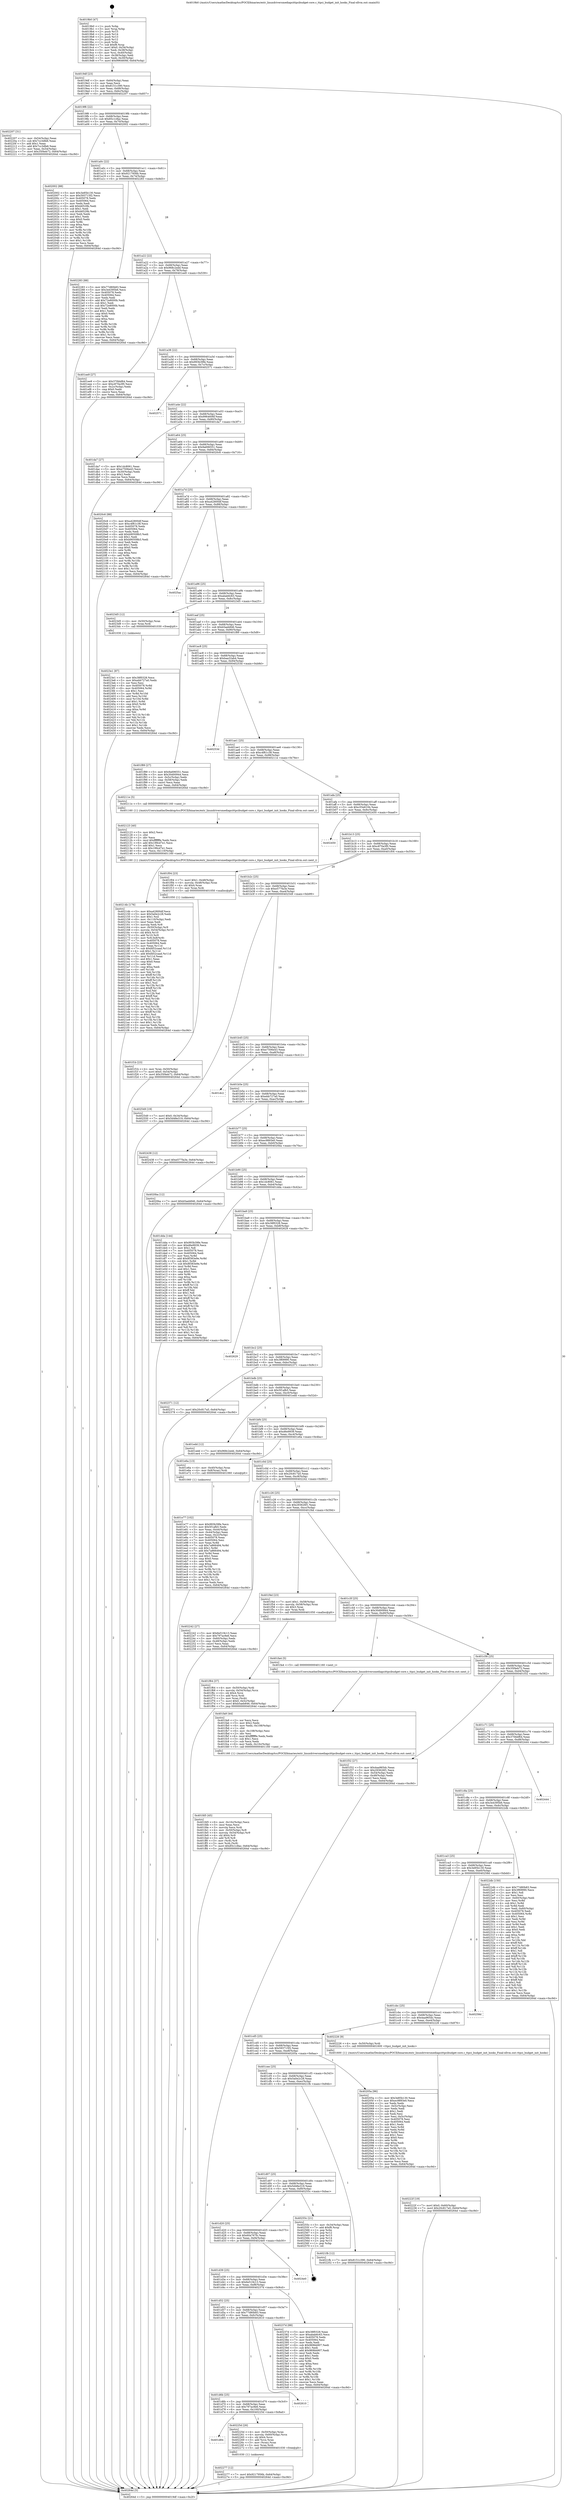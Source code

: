 digraph "0x4019b0" {
  label = "0x4019b0 (/mnt/c/Users/mathe/Desktop/tcc/POCII/binaries/extr_linuxdriversmediapcittpcibudget-core.c_ttpci_budget_init_hooks_Final-ollvm.out::main(0))"
  labelloc = "t"
  node[shape=record]

  Entry [label="",width=0.3,height=0.3,shape=circle,fillcolor=black,style=filled]
  "0x4019df" [label="{
     0x4019df [23]\l
     | [instrs]\l
     &nbsp;&nbsp;0x4019df \<+3\>: mov -0x64(%rbp),%eax\l
     &nbsp;&nbsp;0x4019e2 \<+2\>: mov %eax,%ecx\l
     &nbsp;&nbsp;0x4019e4 \<+6\>: sub $0x8151c390,%ecx\l
     &nbsp;&nbsp;0x4019ea \<+3\>: mov %eax,-0x68(%rbp)\l
     &nbsp;&nbsp;0x4019ed \<+3\>: mov %ecx,-0x6c(%rbp)\l
     &nbsp;&nbsp;0x4019f0 \<+6\>: je 0000000000402207 \<main+0x857\>\l
  }"]
  "0x402207" [label="{
     0x402207 [31]\l
     | [instrs]\l
     &nbsp;&nbsp;0x402207 \<+3\>: mov -0x54(%rbp),%eax\l
     &nbsp;&nbsp;0x40220a \<+5\>: sub $0x7cc3dfe6,%eax\l
     &nbsp;&nbsp;0x40220f \<+3\>: add $0x1,%eax\l
     &nbsp;&nbsp;0x402212 \<+5\>: add $0x7cc3dfe6,%eax\l
     &nbsp;&nbsp;0x402217 \<+3\>: mov %eax,-0x54(%rbp)\l
     &nbsp;&nbsp;0x40221a \<+7\>: movl $0x35f4eb72,-0x64(%rbp)\l
     &nbsp;&nbsp;0x402221 \<+5\>: jmp 000000000040264d \<main+0xc9d\>\l
  }"]
  "0x4019f6" [label="{
     0x4019f6 [22]\l
     | [instrs]\l
     &nbsp;&nbsp;0x4019f6 \<+5\>: jmp 00000000004019fb \<main+0x4b\>\l
     &nbsp;&nbsp;0x4019fb \<+3\>: mov -0x68(%rbp),%eax\l
     &nbsp;&nbsp;0x4019fe \<+5\>: sub $0x85c1c8ac,%eax\l
     &nbsp;&nbsp;0x401a03 \<+3\>: mov %eax,-0x70(%rbp)\l
     &nbsp;&nbsp;0x401a06 \<+6\>: je 0000000000402002 \<main+0x652\>\l
  }"]
  Exit [label="",width=0.3,height=0.3,shape=circle,fillcolor=black,style=filled,peripheries=2]
  "0x402002" [label="{
     0x402002 [88]\l
     | [instrs]\l
     &nbsp;&nbsp;0x402002 \<+5\>: mov $0x3e85b130,%eax\l
     &nbsp;&nbsp;0x402007 \<+5\>: mov $0x593715f2,%ecx\l
     &nbsp;&nbsp;0x40200c \<+7\>: mov 0x405078,%edx\l
     &nbsp;&nbsp;0x402013 \<+7\>: mov 0x405064,%esi\l
     &nbsp;&nbsp;0x40201a \<+2\>: mov %edx,%edi\l
     &nbsp;&nbsp;0x40201c \<+6\>: add $0xb6529b,%edi\l
     &nbsp;&nbsp;0x402022 \<+3\>: sub $0x1,%edi\l
     &nbsp;&nbsp;0x402025 \<+6\>: sub $0xb6529b,%edi\l
     &nbsp;&nbsp;0x40202b \<+3\>: imul %edi,%edx\l
     &nbsp;&nbsp;0x40202e \<+3\>: and $0x1,%edx\l
     &nbsp;&nbsp;0x402031 \<+3\>: cmp $0x0,%edx\l
     &nbsp;&nbsp;0x402034 \<+4\>: sete %r8b\l
     &nbsp;&nbsp;0x402038 \<+3\>: cmp $0xa,%esi\l
     &nbsp;&nbsp;0x40203b \<+4\>: setl %r9b\l
     &nbsp;&nbsp;0x40203f \<+3\>: mov %r8b,%r10b\l
     &nbsp;&nbsp;0x402042 \<+3\>: and %r9b,%r10b\l
     &nbsp;&nbsp;0x402045 \<+3\>: xor %r9b,%r8b\l
     &nbsp;&nbsp;0x402048 \<+3\>: or %r8b,%r10b\l
     &nbsp;&nbsp;0x40204b \<+4\>: test $0x1,%r10b\l
     &nbsp;&nbsp;0x40204f \<+3\>: cmovne %ecx,%eax\l
     &nbsp;&nbsp;0x402052 \<+3\>: mov %eax,-0x64(%rbp)\l
     &nbsp;&nbsp;0x402055 \<+5\>: jmp 000000000040264d \<main+0xc9d\>\l
  }"]
  "0x401a0c" [label="{
     0x401a0c [22]\l
     | [instrs]\l
     &nbsp;&nbsp;0x401a0c \<+5\>: jmp 0000000000401a11 \<main+0x61\>\l
     &nbsp;&nbsp;0x401a11 \<+3\>: mov -0x68(%rbp),%eax\l
     &nbsp;&nbsp;0x401a14 \<+5\>: sub $0x9217956b,%eax\l
     &nbsp;&nbsp;0x401a19 \<+3\>: mov %eax,-0x74(%rbp)\l
     &nbsp;&nbsp;0x401a1c \<+6\>: je 0000000000402283 \<main+0x8d3\>\l
  }"]
  "0x4023e1" [label="{
     0x4023e1 [87]\l
     | [instrs]\l
     &nbsp;&nbsp;0x4023e1 \<+5\>: mov $0x38f0328,%ecx\l
     &nbsp;&nbsp;0x4023e6 \<+5\>: mov $0xebb727a0,%edx\l
     &nbsp;&nbsp;0x4023eb \<+2\>: xor %esi,%esi\l
     &nbsp;&nbsp;0x4023ed \<+8\>: mov 0x405078,%r8d\l
     &nbsp;&nbsp;0x4023f5 \<+8\>: mov 0x405064,%r9d\l
     &nbsp;&nbsp;0x4023fd \<+3\>: sub $0x1,%esi\l
     &nbsp;&nbsp;0x402400 \<+3\>: mov %r8d,%r10d\l
     &nbsp;&nbsp;0x402403 \<+3\>: add %esi,%r10d\l
     &nbsp;&nbsp;0x402406 \<+4\>: imul %r10d,%r8d\l
     &nbsp;&nbsp;0x40240a \<+4\>: and $0x1,%r8d\l
     &nbsp;&nbsp;0x40240e \<+4\>: cmp $0x0,%r8d\l
     &nbsp;&nbsp;0x402412 \<+4\>: sete %r11b\l
     &nbsp;&nbsp;0x402416 \<+4\>: cmp $0xa,%r9d\l
     &nbsp;&nbsp;0x40241a \<+3\>: setl %bl\l
     &nbsp;&nbsp;0x40241d \<+3\>: mov %r11b,%r14b\l
     &nbsp;&nbsp;0x402420 \<+3\>: and %bl,%r14b\l
     &nbsp;&nbsp;0x402423 \<+3\>: xor %bl,%r11b\l
     &nbsp;&nbsp;0x402426 \<+3\>: or %r11b,%r14b\l
     &nbsp;&nbsp;0x402429 \<+4\>: test $0x1,%r14b\l
     &nbsp;&nbsp;0x40242d \<+3\>: cmovne %edx,%ecx\l
     &nbsp;&nbsp;0x402430 \<+3\>: mov %ecx,-0x64(%rbp)\l
     &nbsp;&nbsp;0x402433 \<+5\>: jmp 000000000040264d \<main+0xc9d\>\l
  }"]
  "0x402283" [label="{
     0x402283 [88]\l
     | [instrs]\l
     &nbsp;&nbsp;0x402283 \<+5\>: mov $0x77d80b83,%eax\l
     &nbsp;&nbsp;0x402288 \<+5\>: mov $0x3e4395b6,%ecx\l
     &nbsp;&nbsp;0x40228d \<+7\>: mov 0x405078,%edx\l
     &nbsp;&nbsp;0x402294 \<+7\>: mov 0x405064,%esi\l
     &nbsp;&nbsp;0x40229b \<+2\>: mov %edx,%edi\l
     &nbsp;&nbsp;0x40229d \<+6\>: add $0x72e8000b,%edi\l
     &nbsp;&nbsp;0x4022a3 \<+3\>: sub $0x1,%edi\l
     &nbsp;&nbsp;0x4022a6 \<+6\>: sub $0x72e8000b,%edi\l
     &nbsp;&nbsp;0x4022ac \<+3\>: imul %edi,%edx\l
     &nbsp;&nbsp;0x4022af \<+3\>: and $0x1,%edx\l
     &nbsp;&nbsp;0x4022b2 \<+3\>: cmp $0x0,%edx\l
     &nbsp;&nbsp;0x4022b5 \<+4\>: sete %r8b\l
     &nbsp;&nbsp;0x4022b9 \<+3\>: cmp $0xa,%esi\l
     &nbsp;&nbsp;0x4022bc \<+4\>: setl %r9b\l
     &nbsp;&nbsp;0x4022c0 \<+3\>: mov %r8b,%r10b\l
     &nbsp;&nbsp;0x4022c3 \<+3\>: and %r9b,%r10b\l
     &nbsp;&nbsp;0x4022c6 \<+3\>: xor %r9b,%r8b\l
     &nbsp;&nbsp;0x4022c9 \<+3\>: or %r8b,%r10b\l
     &nbsp;&nbsp;0x4022cc \<+4\>: test $0x1,%r10b\l
     &nbsp;&nbsp;0x4022d0 \<+3\>: cmovne %ecx,%eax\l
     &nbsp;&nbsp;0x4022d3 \<+3\>: mov %eax,-0x64(%rbp)\l
     &nbsp;&nbsp;0x4022d6 \<+5\>: jmp 000000000040264d \<main+0xc9d\>\l
  }"]
  "0x401a22" [label="{
     0x401a22 [22]\l
     | [instrs]\l
     &nbsp;&nbsp;0x401a22 \<+5\>: jmp 0000000000401a27 \<main+0x77\>\l
     &nbsp;&nbsp;0x401a27 \<+3\>: mov -0x68(%rbp),%eax\l
     &nbsp;&nbsp;0x401a2a \<+5\>: sub $0x968c2edd,%eax\l
     &nbsp;&nbsp;0x401a2f \<+3\>: mov %eax,-0x78(%rbp)\l
     &nbsp;&nbsp;0x401a32 \<+6\>: je 0000000000401ee9 \<main+0x539\>\l
  }"]
  "0x402277" [label="{
     0x402277 [12]\l
     | [instrs]\l
     &nbsp;&nbsp;0x402277 \<+7\>: movl $0x9217956b,-0x64(%rbp)\l
     &nbsp;&nbsp;0x40227e \<+5\>: jmp 000000000040264d \<main+0xc9d\>\l
  }"]
  "0x401ee9" [label="{
     0x401ee9 [27]\l
     | [instrs]\l
     &nbsp;&nbsp;0x401ee9 \<+5\>: mov $0x370bbf64,%eax\l
     &nbsp;&nbsp;0x401eee \<+5\>: mov $0xc870a3f0,%ecx\l
     &nbsp;&nbsp;0x401ef3 \<+3\>: mov -0x2c(%rbp),%edx\l
     &nbsp;&nbsp;0x401ef6 \<+3\>: cmp $0x0,%edx\l
     &nbsp;&nbsp;0x401ef9 \<+3\>: cmove %ecx,%eax\l
     &nbsp;&nbsp;0x401efc \<+3\>: mov %eax,-0x64(%rbp)\l
     &nbsp;&nbsp;0x401eff \<+5\>: jmp 000000000040264d \<main+0xc9d\>\l
  }"]
  "0x401a38" [label="{
     0x401a38 [22]\l
     | [instrs]\l
     &nbsp;&nbsp;0x401a38 \<+5\>: jmp 0000000000401a3d \<main+0x8d\>\l
     &nbsp;&nbsp;0x401a3d \<+3\>: mov -0x68(%rbp),%eax\l
     &nbsp;&nbsp;0x401a40 \<+5\>: sub $0x993b39fe,%eax\l
     &nbsp;&nbsp;0x401a45 \<+3\>: mov %eax,-0x7c(%rbp)\l
     &nbsp;&nbsp;0x401a48 \<+6\>: je 0000000000402571 \<main+0xbc1\>\l
  }"]
  "0x401d84" [label="{
     0x401d84\l
  }", style=dashed]
  "0x402571" [label="{
     0x402571\l
  }", style=dashed]
  "0x401a4e" [label="{
     0x401a4e [22]\l
     | [instrs]\l
     &nbsp;&nbsp;0x401a4e \<+5\>: jmp 0000000000401a53 \<main+0xa3\>\l
     &nbsp;&nbsp;0x401a53 \<+3\>: mov -0x68(%rbp),%eax\l
     &nbsp;&nbsp;0x401a56 \<+5\>: sub $0x9964606f,%eax\l
     &nbsp;&nbsp;0x401a5b \<+3\>: mov %eax,-0x80(%rbp)\l
     &nbsp;&nbsp;0x401a5e \<+6\>: je 0000000000401da7 \<main+0x3f7\>\l
  }"]
  "0x40225d" [label="{
     0x40225d [26]\l
     | [instrs]\l
     &nbsp;&nbsp;0x40225d \<+4\>: mov -0x50(%rbp),%rax\l
     &nbsp;&nbsp;0x402261 \<+4\>: movslq -0x60(%rbp),%rcx\l
     &nbsp;&nbsp;0x402265 \<+4\>: shl $0x4,%rcx\l
     &nbsp;&nbsp;0x402269 \<+3\>: add %rcx,%rax\l
     &nbsp;&nbsp;0x40226c \<+3\>: mov (%rax),%rax\l
     &nbsp;&nbsp;0x40226f \<+3\>: mov %rax,%rdi\l
     &nbsp;&nbsp;0x402272 \<+5\>: call 0000000000401030 \<free@plt\>\l
     | [calls]\l
     &nbsp;&nbsp;0x401030 \{1\} (unknown)\l
  }"]
  "0x401da7" [label="{
     0x401da7 [27]\l
     | [instrs]\l
     &nbsp;&nbsp;0x401da7 \<+5\>: mov $0x1dc8061,%eax\l
     &nbsp;&nbsp;0x401dac \<+5\>: mov $0xe7506e43,%ecx\l
     &nbsp;&nbsp;0x401db1 \<+3\>: mov -0x30(%rbp),%edx\l
     &nbsp;&nbsp;0x401db4 \<+3\>: cmp $0x2,%edx\l
     &nbsp;&nbsp;0x401db7 \<+3\>: cmovne %ecx,%eax\l
     &nbsp;&nbsp;0x401dba \<+3\>: mov %eax,-0x64(%rbp)\l
     &nbsp;&nbsp;0x401dbd \<+5\>: jmp 000000000040264d \<main+0xc9d\>\l
  }"]
  "0x401a64" [label="{
     0x401a64 [25]\l
     | [instrs]\l
     &nbsp;&nbsp;0x401a64 \<+5\>: jmp 0000000000401a69 \<main+0xb9\>\l
     &nbsp;&nbsp;0x401a69 \<+3\>: mov -0x68(%rbp),%eax\l
     &nbsp;&nbsp;0x401a6c \<+5\>: sub $0x9a696551,%eax\l
     &nbsp;&nbsp;0x401a71 \<+6\>: mov %eax,-0x84(%rbp)\l
     &nbsp;&nbsp;0x401a77 \<+6\>: je 00000000004020c6 \<main+0x716\>\l
  }"]
  "0x40264d" [label="{
     0x40264d [5]\l
     | [instrs]\l
     &nbsp;&nbsp;0x40264d \<+5\>: jmp 00000000004019df \<main+0x2f\>\l
  }"]
  "0x4019b0" [label="{
     0x4019b0 [47]\l
     | [instrs]\l
     &nbsp;&nbsp;0x4019b0 \<+1\>: push %rbp\l
     &nbsp;&nbsp;0x4019b1 \<+3\>: mov %rsp,%rbp\l
     &nbsp;&nbsp;0x4019b4 \<+2\>: push %r15\l
     &nbsp;&nbsp;0x4019b6 \<+2\>: push %r14\l
     &nbsp;&nbsp;0x4019b8 \<+2\>: push %r13\l
     &nbsp;&nbsp;0x4019ba \<+2\>: push %r12\l
     &nbsp;&nbsp;0x4019bc \<+1\>: push %rbx\l
     &nbsp;&nbsp;0x4019bd \<+7\>: sub $0xf8,%rsp\l
     &nbsp;&nbsp;0x4019c4 \<+7\>: movl $0x0,-0x34(%rbp)\l
     &nbsp;&nbsp;0x4019cb \<+3\>: mov %edi,-0x38(%rbp)\l
     &nbsp;&nbsp;0x4019ce \<+4\>: mov %rsi,-0x40(%rbp)\l
     &nbsp;&nbsp;0x4019d2 \<+3\>: mov -0x38(%rbp),%edi\l
     &nbsp;&nbsp;0x4019d5 \<+3\>: mov %edi,-0x30(%rbp)\l
     &nbsp;&nbsp;0x4019d8 \<+7\>: movl $0x9964606f,-0x64(%rbp)\l
  }"]
  "0x401d6b" [label="{
     0x401d6b [25]\l
     | [instrs]\l
     &nbsp;&nbsp;0x401d6b \<+5\>: jmp 0000000000401d70 \<main+0x3c0\>\l
     &nbsp;&nbsp;0x401d70 \<+3\>: mov -0x68(%rbp),%eax\l
     &nbsp;&nbsp;0x401d73 \<+5\>: sub $0x797ac9e6,%eax\l
     &nbsp;&nbsp;0x401d78 \<+6\>: mov %eax,-0x100(%rbp)\l
     &nbsp;&nbsp;0x401d7e \<+6\>: je 000000000040225d \<main+0x8ad\>\l
  }"]
  "0x4020c6" [label="{
     0x4020c6 [88]\l
     | [instrs]\l
     &nbsp;&nbsp;0x4020c6 \<+5\>: mov $0xa42800df,%eax\l
     &nbsp;&nbsp;0x4020cb \<+5\>: mov $0xc4f61c38,%ecx\l
     &nbsp;&nbsp;0x4020d0 \<+7\>: mov 0x405078,%edx\l
     &nbsp;&nbsp;0x4020d7 \<+7\>: mov 0x405064,%esi\l
     &nbsp;&nbsp;0x4020de \<+2\>: mov %edx,%edi\l
     &nbsp;&nbsp;0x4020e0 \<+6\>: add $0xb90508b3,%edi\l
     &nbsp;&nbsp;0x4020e6 \<+3\>: sub $0x1,%edi\l
     &nbsp;&nbsp;0x4020e9 \<+6\>: sub $0xb90508b3,%edi\l
     &nbsp;&nbsp;0x4020ef \<+3\>: imul %edi,%edx\l
     &nbsp;&nbsp;0x4020f2 \<+3\>: and $0x1,%edx\l
     &nbsp;&nbsp;0x4020f5 \<+3\>: cmp $0x0,%edx\l
     &nbsp;&nbsp;0x4020f8 \<+4\>: sete %r8b\l
     &nbsp;&nbsp;0x4020fc \<+3\>: cmp $0xa,%esi\l
     &nbsp;&nbsp;0x4020ff \<+4\>: setl %r9b\l
     &nbsp;&nbsp;0x402103 \<+3\>: mov %r8b,%r10b\l
     &nbsp;&nbsp;0x402106 \<+3\>: and %r9b,%r10b\l
     &nbsp;&nbsp;0x402109 \<+3\>: xor %r9b,%r8b\l
     &nbsp;&nbsp;0x40210c \<+3\>: or %r8b,%r10b\l
     &nbsp;&nbsp;0x40210f \<+4\>: test $0x1,%r10b\l
     &nbsp;&nbsp;0x402113 \<+3\>: cmovne %ecx,%eax\l
     &nbsp;&nbsp;0x402116 \<+3\>: mov %eax,-0x64(%rbp)\l
     &nbsp;&nbsp;0x402119 \<+5\>: jmp 000000000040264d \<main+0xc9d\>\l
  }"]
  "0x401a7d" [label="{
     0x401a7d [25]\l
     | [instrs]\l
     &nbsp;&nbsp;0x401a7d \<+5\>: jmp 0000000000401a82 \<main+0xd2\>\l
     &nbsp;&nbsp;0x401a82 \<+3\>: mov -0x68(%rbp),%eax\l
     &nbsp;&nbsp;0x401a85 \<+5\>: sub $0xa42800df,%eax\l
     &nbsp;&nbsp;0x401a8a \<+6\>: mov %eax,-0x88(%rbp)\l
     &nbsp;&nbsp;0x401a90 \<+6\>: je 00000000004025ac \<main+0xbfc\>\l
  }"]
  "0x402610" [label="{
     0x402610\l
  }", style=dashed]
  "0x4025ac" [label="{
     0x4025ac\l
  }", style=dashed]
  "0x401a96" [label="{
     0x401a96 [25]\l
     | [instrs]\l
     &nbsp;&nbsp;0x401a96 \<+5\>: jmp 0000000000401a9b \<main+0xeb\>\l
     &nbsp;&nbsp;0x401a9b \<+3\>: mov -0x68(%rbp),%eax\l
     &nbsp;&nbsp;0x401a9e \<+5\>: sub $0xabab6c63,%eax\l
     &nbsp;&nbsp;0x401aa3 \<+6\>: mov %eax,-0x8c(%rbp)\l
     &nbsp;&nbsp;0x401aa9 \<+6\>: je 00000000004023d5 \<main+0xa25\>\l
  }"]
  "0x401d52" [label="{
     0x401d52 [25]\l
     | [instrs]\l
     &nbsp;&nbsp;0x401d52 \<+5\>: jmp 0000000000401d57 \<main+0x3a7\>\l
     &nbsp;&nbsp;0x401d57 \<+3\>: mov -0x68(%rbp),%eax\l
     &nbsp;&nbsp;0x401d5a \<+5\>: sub $0x77d80b83,%eax\l
     &nbsp;&nbsp;0x401d5f \<+6\>: mov %eax,-0xfc(%rbp)\l
     &nbsp;&nbsp;0x401d65 \<+6\>: je 0000000000402610 \<main+0xc60\>\l
  }"]
  "0x4023d5" [label="{
     0x4023d5 [12]\l
     | [instrs]\l
     &nbsp;&nbsp;0x4023d5 \<+4\>: mov -0x50(%rbp),%rax\l
     &nbsp;&nbsp;0x4023d9 \<+3\>: mov %rax,%rdi\l
     &nbsp;&nbsp;0x4023dc \<+5\>: call 0000000000401030 \<free@plt\>\l
     | [calls]\l
     &nbsp;&nbsp;0x401030 \{1\} (unknown)\l
  }"]
  "0x401aaf" [label="{
     0x401aaf [25]\l
     | [instrs]\l
     &nbsp;&nbsp;0x401aaf \<+5\>: jmp 0000000000401ab4 \<main+0x104\>\l
     &nbsp;&nbsp;0x401ab4 \<+3\>: mov -0x68(%rbp),%eax\l
     &nbsp;&nbsp;0x401ab7 \<+5\>: sub $0xb5aeb846,%eax\l
     &nbsp;&nbsp;0x401abc \<+6\>: mov %eax,-0x90(%rbp)\l
     &nbsp;&nbsp;0x401ac2 \<+6\>: je 0000000000401f89 \<main+0x5d9\>\l
  }"]
  "0x40237d" [label="{
     0x40237d [88]\l
     | [instrs]\l
     &nbsp;&nbsp;0x40237d \<+5\>: mov $0x38f0328,%eax\l
     &nbsp;&nbsp;0x402382 \<+5\>: mov $0xabab6c63,%ecx\l
     &nbsp;&nbsp;0x402387 \<+7\>: mov 0x405078,%edx\l
     &nbsp;&nbsp;0x40238e \<+7\>: mov 0x405064,%esi\l
     &nbsp;&nbsp;0x402395 \<+2\>: mov %edx,%edi\l
     &nbsp;&nbsp;0x402397 \<+6\>: sub $0x969bb907,%edi\l
     &nbsp;&nbsp;0x40239d \<+3\>: sub $0x1,%edi\l
     &nbsp;&nbsp;0x4023a0 \<+6\>: add $0x969bb907,%edi\l
     &nbsp;&nbsp;0x4023a6 \<+3\>: imul %edi,%edx\l
     &nbsp;&nbsp;0x4023a9 \<+3\>: and $0x1,%edx\l
     &nbsp;&nbsp;0x4023ac \<+3\>: cmp $0x0,%edx\l
     &nbsp;&nbsp;0x4023af \<+4\>: sete %r8b\l
     &nbsp;&nbsp;0x4023b3 \<+3\>: cmp $0xa,%esi\l
     &nbsp;&nbsp;0x4023b6 \<+4\>: setl %r9b\l
     &nbsp;&nbsp;0x4023ba \<+3\>: mov %r8b,%r10b\l
     &nbsp;&nbsp;0x4023bd \<+3\>: and %r9b,%r10b\l
     &nbsp;&nbsp;0x4023c0 \<+3\>: xor %r9b,%r8b\l
     &nbsp;&nbsp;0x4023c3 \<+3\>: or %r8b,%r10b\l
     &nbsp;&nbsp;0x4023c6 \<+4\>: test $0x1,%r10b\l
     &nbsp;&nbsp;0x4023ca \<+3\>: cmovne %ecx,%eax\l
     &nbsp;&nbsp;0x4023cd \<+3\>: mov %eax,-0x64(%rbp)\l
     &nbsp;&nbsp;0x4023d0 \<+5\>: jmp 000000000040264d \<main+0xc9d\>\l
  }"]
  "0x401f89" [label="{
     0x401f89 [27]\l
     | [instrs]\l
     &nbsp;&nbsp;0x401f89 \<+5\>: mov $0x9a696551,%eax\l
     &nbsp;&nbsp;0x401f8e \<+5\>: mov $0x30d00944,%ecx\l
     &nbsp;&nbsp;0x401f93 \<+3\>: mov -0x5c(%rbp),%edx\l
     &nbsp;&nbsp;0x401f96 \<+3\>: cmp -0x58(%rbp),%edx\l
     &nbsp;&nbsp;0x401f99 \<+3\>: cmovl %ecx,%eax\l
     &nbsp;&nbsp;0x401f9c \<+3\>: mov %eax,-0x64(%rbp)\l
     &nbsp;&nbsp;0x401f9f \<+5\>: jmp 000000000040264d \<main+0xc9d\>\l
  }"]
  "0x401ac8" [label="{
     0x401ac8 [25]\l
     | [instrs]\l
     &nbsp;&nbsp;0x401ac8 \<+5\>: jmp 0000000000401acd \<main+0x11d\>\l
     &nbsp;&nbsp;0x401acd \<+3\>: mov -0x68(%rbp),%eax\l
     &nbsp;&nbsp;0x401ad0 \<+5\>: sub $0xbaa32ab4,%eax\l
     &nbsp;&nbsp;0x401ad5 \<+6\>: mov %eax,-0x94(%rbp)\l
     &nbsp;&nbsp;0x401adb \<+6\>: je 000000000040253d \<main+0xb8d\>\l
  }"]
  "0x401d39" [label="{
     0x401d39 [25]\l
     | [instrs]\l
     &nbsp;&nbsp;0x401d39 \<+5\>: jmp 0000000000401d3e \<main+0x38e\>\l
     &nbsp;&nbsp;0x401d3e \<+3\>: mov -0x68(%rbp),%eax\l
     &nbsp;&nbsp;0x401d41 \<+5\>: sub $0x6e519c13,%eax\l
     &nbsp;&nbsp;0x401d46 \<+6\>: mov %eax,-0xf8(%rbp)\l
     &nbsp;&nbsp;0x401d4c \<+6\>: je 000000000040237d \<main+0x9cd\>\l
  }"]
  "0x40253d" [label="{
     0x40253d\l
  }", style=dashed]
  "0x401ae1" [label="{
     0x401ae1 [25]\l
     | [instrs]\l
     &nbsp;&nbsp;0x401ae1 \<+5\>: jmp 0000000000401ae6 \<main+0x136\>\l
     &nbsp;&nbsp;0x401ae6 \<+3\>: mov -0x68(%rbp),%eax\l
     &nbsp;&nbsp;0x401ae9 \<+5\>: sub $0xc4f61c38,%eax\l
     &nbsp;&nbsp;0x401aee \<+6\>: mov %eax,-0x98(%rbp)\l
     &nbsp;&nbsp;0x401af4 \<+6\>: je 000000000040211e \<main+0x76e\>\l
  }"]
  "0x4024e0" [label="{
     0x4024e0\l
  }", style=dashed]
  "0x40211e" [label="{
     0x40211e [5]\l
     | [instrs]\l
     &nbsp;&nbsp;0x40211e \<+5\>: call 0000000000401160 \<next_i\>\l
     | [calls]\l
     &nbsp;&nbsp;0x401160 \{1\} (/mnt/c/Users/mathe/Desktop/tcc/POCII/binaries/extr_linuxdriversmediapcittpcibudget-core.c_ttpci_budget_init_hooks_Final-ollvm.out::next_i)\l
  }"]
  "0x401afa" [label="{
     0x401afa [25]\l
     | [instrs]\l
     &nbsp;&nbsp;0x401afa \<+5\>: jmp 0000000000401aff \<main+0x14f\>\l
     &nbsp;&nbsp;0x401aff \<+3\>: mov -0x68(%rbp),%eax\l
     &nbsp;&nbsp;0x401b02 \<+5\>: sub $0xc55e6194,%eax\l
     &nbsp;&nbsp;0x401b07 \<+6\>: mov %eax,-0x9c(%rbp)\l
     &nbsp;&nbsp;0x401b0d \<+6\>: je 0000000000402450 \<main+0xaa0\>\l
  }"]
  "0x401d20" [label="{
     0x401d20 [25]\l
     | [instrs]\l
     &nbsp;&nbsp;0x401d20 \<+5\>: jmp 0000000000401d25 \<main+0x375\>\l
     &nbsp;&nbsp;0x401d25 \<+3\>: mov -0x68(%rbp),%eax\l
     &nbsp;&nbsp;0x401d28 \<+5\>: sub $0x60a767fc,%eax\l
     &nbsp;&nbsp;0x401d2d \<+6\>: mov %eax,-0xf4(%rbp)\l
     &nbsp;&nbsp;0x401d33 \<+6\>: je 00000000004024e0 \<main+0xb30\>\l
  }"]
  "0x402450" [label="{
     0x402450\l
  }", style=dashed]
  "0x401b13" [label="{
     0x401b13 [25]\l
     | [instrs]\l
     &nbsp;&nbsp;0x401b13 \<+5\>: jmp 0000000000401b18 \<main+0x168\>\l
     &nbsp;&nbsp;0x401b18 \<+3\>: mov -0x68(%rbp),%eax\l
     &nbsp;&nbsp;0x401b1b \<+5\>: sub $0xc870a3f0,%eax\l
     &nbsp;&nbsp;0x401b20 \<+6\>: mov %eax,-0xa0(%rbp)\l
     &nbsp;&nbsp;0x401b26 \<+6\>: je 0000000000401f04 \<main+0x554\>\l
  }"]
  "0x40255c" [label="{
     0x40255c [21]\l
     | [instrs]\l
     &nbsp;&nbsp;0x40255c \<+3\>: mov -0x34(%rbp),%eax\l
     &nbsp;&nbsp;0x40255f \<+7\>: add $0xf8,%rsp\l
     &nbsp;&nbsp;0x402566 \<+1\>: pop %rbx\l
     &nbsp;&nbsp;0x402567 \<+2\>: pop %r12\l
     &nbsp;&nbsp;0x402569 \<+2\>: pop %r13\l
     &nbsp;&nbsp;0x40256b \<+2\>: pop %r14\l
     &nbsp;&nbsp;0x40256d \<+2\>: pop %r15\l
     &nbsp;&nbsp;0x40256f \<+1\>: pop %rbp\l
     &nbsp;&nbsp;0x402570 \<+1\>: ret\l
  }"]
  "0x401f04" [label="{
     0x401f04 [23]\l
     | [instrs]\l
     &nbsp;&nbsp;0x401f04 \<+7\>: movl $0x1,-0x48(%rbp)\l
     &nbsp;&nbsp;0x401f0b \<+4\>: movslq -0x48(%rbp),%rax\l
     &nbsp;&nbsp;0x401f0f \<+4\>: shl $0x4,%rax\l
     &nbsp;&nbsp;0x401f13 \<+3\>: mov %rax,%rdi\l
     &nbsp;&nbsp;0x401f16 \<+5\>: call 0000000000401050 \<malloc@plt\>\l
     | [calls]\l
     &nbsp;&nbsp;0x401050 \{1\} (unknown)\l
  }"]
  "0x401b2c" [label="{
     0x401b2c [25]\l
     | [instrs]\l
     &nbsp;&nbsp;0x401b2c \<+5\>: jmp 0000000000401b31 \<main+0x181\>\l
     &nbsp;&nbsp;0x401b31 \<+3\>: mov -0x68(%rbp),%eax\l
     &nbsp;&nbsp;0x401b34 \<+5\>: sub $0xe577fa3e,%eax\l
     &nbsp;&nbsp;0x401b39 \<+6\>: mov %eax,-0xa4(%rbp)\l
     &nbsp;&nbsp;0x401b3f \<+6\>: je 0000000000402549 \<main+0xb99\>\l
  }"]
  "0x40222f" [label="{
     0x40222f [19]\l
     | [instrs]\l
     &nbsp;&nbsp;0x40222f \<+7\>: movl $0x0,-0x60(%rbp)\l
     &nbsp;&nbsp;0x402236 \<+7\>: movl $0x20c817a5,-0x64(%rbp)\l
     &nbsp;&nbsp;0x40223d \<+5\>: jmp 000000000040264d \<main+0xc9d\>\l
  }"]
  "0x402549" [label="{
     0x402549 [19]\l
     | [instrs]\l
     &nbsp;&nbsp;0x402549 \<+7\>: movl $0x0,-0x34(%rbp)\l
     &nbsp;&nbsp;0x402550 \<+7\>: movl $0x5d48e319,-0x64(%rbp)\l
     &nbsp;&nbsp;0x402557 \<+5\>: jmp 000000000040264d \<main+0xc9d\>\l
  }"]
  "0x401b45" [label="{
     0x401b45 [25]\l
     | [instrs]\l
     &nbsp;&nbsp;0x401b45 \<+5\>: jmp 0000000000401b4a \<main+0x19a\>\l
     &nbsp;&nbsp;0x401b4a \<+3\>: mov -0x68(%rbp),%eax\l
     &nbsp;&nbsp;0x401b4d \<+5\>: sub $0xe7506e43,%eax\l
     &nbsp;&nbsp;0x401b52 \<+6\>: mov %eax,-0xa8(%rbp)\l
     &nbsp;&nbsp;0x401b58 \<+6\>: je 0000000000401dc2 \<main+0x412\>\l
  }"]
  "0x401d07" [label="{
     0x401d07 [25]\l
     | [instrs]\l
     &nbsp;&nbsp;0x401d07 \<+5\>: jmp 0000000000401d0c \<main+0x35c\>\l
     &nbsp;&nbsp;0x401d0c \<+3\>: mov -0x68(%rbp),%eax\l
     &nbsp;&nbsp;0x401d0f \<+5\>: sub $0x5d48e319,%eax\l
     &nbsp;&nbsp;0x401d14 \<+6\>: mov %eax,-0xf0(%rbp)\l
     &nbsp;&nbsp;0x401d1a \<+6\>: je 000000000040255c \<main+0xbac\>\l
  }"]
  "0x401dc2" [label="{
     0x401dc2\l
  }", style=dashed]
  "0x401b5e" [label="{
     0x401b5e [25]\l
     | [instrs]\l
     &nbsp;&nbsp;0x401b5e \<+5\>: jmp 0000000000401b63 \<main+0x1b3\>\l
     &nbsp;&nbsp;0x401b63 \<+3\>: mov -0x68(%rbp),%eax\l
     &nbsp;&nbsp;0x401b66 \<+5\>: sub $0xebb727a0,%eax\l
     &nbsp;&nbsp;0x401b6b \<+6\>: mov %eax,-0xac(%rbp)\l
     &nbsp;&nbsp;0x401b71 \<+6\>: je 0000000000402438 \<main+0xa88\>\l
  }"]
  "0x4021fb" [label="{
     0x4021fb [12]\l
     | [instrs]\l
     &nbsp;&nbsp;0x4021fb \<+7\>: movl $0x8151c390,-0x64(%rbp)\l
     &nbsp;&nbsp;0x402202 \<+5\>: jmp 000000000040264d \<main+0xc9d\>\l
  }"]
  "0x402438" [label="{
     0x402438 [12]\l
     | [instrs]\l
     &nbsp;&nbsp;0x402438 \<+7\>: movl $0xe577fa3e,-0x64(%rbp)\l
     &nbsp;&nbsp;0x40243f \<+5\>: jmp 000000000040264d \<main+0xc9d\>\l
  }"]
  "0x401b77" [label="{
     0x401b77 [25]\l
     | [instrs]\l
     &nbsp;&nbsp;0x401b77 \<+5\>: jmp 0000000000401b7c \<main+0x1cc\>\l
     &nbsp;&nbsp;0x401b7c \<+3\>: mov -0x68(%rbp),%eax\l
     &nbsp;&nbsp;0x401b7f \<+5\>: sub $0xec9893e0,%eax\l
     &nbsp;&nbsp;0x401b84 \<+6\>: mov %eax,-0xb0(%rbp)\l
     &nbsp;&nbsp;0x401b8a \<+6\>: je 00000000004020ba \<main+0x70a\>\l
  }"]
  "0x40214b" [label="{
     0x40214b [176]\l
     | [instrs]\l
     &nbsp;&nbsp;0x40214b \<+5\>: mov $0xa42800df,%ecx\l
     &nbsp;&nbsp;0x402150 \<+5\>: mov $0x5a0e2c28,%edx\l
     &nbsp;&nbsp;0x402155 \<+3\>: mov $0x1,%sil\l
     &nbsp;&nbsp;0x402158 \<+6\>: mov -0x110(%rbp),%edi\l
     &nbsp;&nbsp;0x40215e \<+3\>: imul %eax,%edi\l
     &nbsp;&nbsp;0x402161 \<+3\>: movslq %edi,%r8\l
     &nbsp;&nbsp;0x402164 \<+4\>: mov -0x50(%rbp),%r9\l
     &nbsp;&nbsp;0x402168 \<+4\>: movslq -0x54(%rbp),%r10\l
     &nbsp;&nbsp;0x40216c \<+4\>: shl $0x4,%r10\l
     &nbsp;&nbsp;0x402170 \<+3\>: add %r10,%r9\l
     &nbsp;&nbsp;0x402173 \<+4\>: mov %r8,0x8(%r9)\l
     &nbsp;&nbsp;0x402177 \<+7\>: mov 0x405078,%eax\l
     &nbsp;&nbsp;0x40217e \<+7\>: mov 0x405064,%edi\l
     &nbsp;&nbsp;0x402185 \<+3\>: mov %eax,%r11d\l
     &nbsp;&nbsp;0x402188 \<+7\>: sub $0xfd52caad,%r11d\l
     &nbsp;&nbsp;0x40218f \<+4\>: sub $0x1,%r11d\l
     &nbsp;&nbsp;0x402193 \<+7\>: add $0xfd52caad,%r11d\l
     &nbsp;&nbsp;0x40219a \<+4\>: imul %r11d,%eax\l
     &nbsp;&nbsp;0x40219e \<+3\>: and $0x1,%eax\l
     &nbsp;&nbsp;0x4021a1 \<+3\>: cmp $0x0,%eax\l
     &nbsp;&nbsp;0x4021a4 \<+3\>: sete %bl\l
     &nbsp;&nbsp;0x4021a7 \<+3\>: cmp $0xa,%edi\l
     &nbsp;&nbsp;0x4021aa \<+4\>: setl %r14b\l
     &nbsp;&nbsp;0x4021ae \<+3\>: mov %bl,%r15b\l
     &nbsp;&nbsp;0x4021b1 \<+4\>: xor $0xff,%r15b\l
     &nbsp;&nbsp;0x4021b5 \<+3\>: mov %r14b,%r12b\l
     &nbsp;&nbsp;0x4021b8 \<+4\>: xor $0xff,%r12b\l
     &nbsp;&nbsp;0x4021bc \<+4\>: xor $0x1,%sil\l
     &nbsp;&nbsp;0x4021c0 \<+3\>: mov %r15b,%r13b\l
     &nbsp;&nbsp;0x4021c3 \<+4\>: and $0xff,%r13b\l
     &nbsp;&nbsp;0x4021c7 \<+3\>: and %sil,%bl\l
     &nbsp;&nbsp;0x4021ca \<+3\>: mov %r12b,%al\l
     &nbsp;&nbsp;0x4021cd \<+2\>: and $0xff,%al\l
     &nbsp;&nbsp;0x4021cf \<+3\>: and %sil,%r14b\l
     &nbsp;&nbsp;0x4021d2 \<+3\>: or %bl,%r13b\l
     &nbsp;&nbsp;0x4021d5 \<+3\>: or %r14b,%al\l
     &nbsp;&nbsp;0x4021d8 \<+3\>: xor %al,%r13b\l
     &nbsp;&nbsp;0x4021db \<+3\>: or %r12b,%r15b\l
     &nbsp;&nbsp;0x4021de \<+4\>: xor $0xff,%r15b\l
     &nbsp;&nbsp;0x4021e2 \<+4\>: or $0x1,%sil\l
     &nbsp;&nbsp;0x4021e6 \<+3\>: and %sil,%r15b\l
     &nbsp;&nbsp;0x4021e9 \<+3\>: or %r15b,%r13b\l
     &nbsp;&nbsp;0x4021ec \<+4\>: test $0x1,%r13b\l
     &nbsp;&nbsp;0x4021f0 \<+3\>: cmovne %edx,%ecx\l
     &nbsp;&nbsp;0x4021f3 \<+3\>: mov %ecx,-0x64(%rbp)\l
     &nbsp;&nbsp;0x4021f6 \<+5\>: jmp 000000000040264d \<main+0xc9d\>\l
  }"]
  "0x4020ba" [label="{
     0x4020ba [12]\l
     | [instrs]\l
     &nbsp;&nbsp;0x4020ba \<+7\>: movl $0xb5aeb846,-0x64(%rbp)\l
     &nbsp;&nbsp;0x4020c1 \<+5\>: jmp 000000000040264d \<main+0xc9d\>\l
  }"]
  "0x401b90" [label="{
     0x401b90 [25]\l
     | [instrs]\l
     &nbsp;&nbsp;0x401b90 \<+5\>: jmp 0000000000401b95 \<main+0x1e5\>\l
     &nbsp;&nbsp;0x401b95 \<+3\>: mov -0x68(%rbp),%eax\l
     &nbsp;&nbsp;0x401b98 \<+5\>: sub $0x1dc8061,%eax\l
     &nbsp;&nbsp;0x401b9d \<+6\>: mov %eax,-0xb4(%rbp)\l
     &nbsp;&nbsp;0x401ba3 \<+6\>: je 0000000000401dda \<main+0x42a\>\l
  }"]
  "0x402123" [label="{
     0x402123 [40]\l
     | [instrs]\l
     &nbsp;&nbsp;0x402123 \<+5\>: mov $0x2,%ecx\l
     &nbsp;&nbsp;0x402128 \<+1\>: cltd\l
     &nbsp;&nbsp;0x402129 \<+2\>: idiv %ecx\l
     &nbsp;&nbsp;0x40212b \<+6\>: imul $0xfffffffe,%edx,%ecx\l
     &nbsp;&nbsp;0x402131 \<+6\>: add $0x199cd7e1,%ecx\l
     &nbsp;&nbsp;0x402137 \<+3\>: add $0x1,%ecx\l
     &nbsp;&nbsp;0x40213a \<+6\>: sub $0x199cd7e1,%ecx\l
     &nbsp;&nbsp;0x402140 \<+6\>: mov %ecx,-0x110(%rbp)\l
     &nbsp;&nbsp;0x402146 \<+5\>: call 0000000000401160 \<next_i\>\l
     | [calls]\l
     &nbsp;&nbsp;0x401160 \{1\} (/mnt/c/Users/mathe/Desktop/tcc/POCII/binaries/extr_linuxdriversmediapcittpcibudget-core.c_ttpci_budget_init_hooks_Final-ollvm.out::next_i)\l
  }"]
  "0x401dda" [label="{
     0x401dda [144]\l
     | [instrs]\l
     &nbsp;&nbsp;0x401dda \<+5\>: mov $0x993b39fe,%eax\l
     &nbsp;&nbsp;0x401ddf \<+5\>: mov $0xd6e9939,%ecx\l
     &nbsp;&nbsp;0x401de4 \<+2\>: mov $0x1,%dl\l
     &nbsp;&nbsp;0x401de6 \<+7\>: mov 0x405078,%esi\l
     &nbsp;&nbsp;0x401ded \<+7\>: mov 0x405064,%edi\l
     &nbsp;&nbsp;0x401df4 \<+3\>: mov %esi,%r8d\l
     &nbsp;&nbsp;0x401df7 \<+7\>: add $0x8f383e9e,%r8d\l
     &nbsp;&nbsp;0x401dfe \<+4\>: sub $0x1,%r8d\l
     &nbsp;&nbsp;0x401e02 \<+7\>: sub $0x8f383e9e,%r8d\l
     &nbsp;&nbsp;0x401e09 \<+4\>: imul %r8d,%esi\l
     &nbsp;&nbsp;0x401e0d \<+3\>: and $0x1,%esi\l
     &nbsp;&nbsp;0x401e10 \<+3\>: cmp $0x0,%esi\l
     &nbsp;&nbsp;0x401e13 \<+4\>: sete %r9b\l
     &nbsp;&nbsp;0x401e17 \<+3\>: cmp $0xa,%edi\l
     &nbsp;&nbsp;0x401e1a \<+4\>: setl %r10b\l
     &nbsp;&nbsp;0x401e1e \<+3\>: mov %r9b,%r11b\l
     &nbsp;&nbsp;0x401e21 \<+4\>: xor $0xff,%r11b\l
     &nbsp;&nbsp;0x401e25 \<+3\>: mov %r10b,%bl\l
     &nbsp;&nbsp;0x401e28 \<+3\>: xor $0xff,%bl\l
     &nbsp;&nbsp;0x401e2b \<+3\>: xor $0x1,%dl\l
     &nbsp;&nbsp;0x401e2e \<+3\>: mov %r11b,%r14b\l
     &nbsp;&nbsp;0x401e31 \<+4\>: and $0xff,%r14b\l
     &nbsp;&nbsp;0x401e35 \<+3\>: and %dl,%r9b\l
     &nbsp;&nbsp;0x401e38 \<+3\>: mov %bl,%r15b\l
     &nbsp;&nbsp;0x401e3b \<+4\>: and $0xff,%r15b\l
     &nbsp;&nbsp;0x401e3f \<+3\>: and %dl,%r10b\l
     &nbsp;&nbsp;0x401e42 \<+3\>: or %r9b,%r14b\l
     &nbsp;&nbsp;0x401e45 \<+3\>: or %r10b,%r15b\l
     &nbsp;&nbsp;0x401e48 \<+3\>: xor %r15b,%r14b\l
     &nbsp;&nbsp;0x401e4b \<+3\>: or %bl,%r11b\l
     &nbsp;&nbsp;0x401e4e \<+4\>: xor $0xff,%r11b\l
     &nbsp;&nbsp;0x401e52 \<+3\>: or $0x1,%dl\l
     &nbsp;&nbsp;0x401e55 \<+3\>: and %dl,%r11b\l
     &nbsp;&nbsp;0x401e58 \<+3\>: or %r11b,%r14b\l
     &nbsp;&nbsp;0x401e5b \<+4\>: test $0x1,%r14b\l
     &nbsp;&nbsp;0x401e5f \<+3\>: cmovne %ecx,%eax\l
     &nbsp;&nbsp;0x401e62 \<+3\>: mov %eax,-0x64(%rbp)\l
     &nbsp;&nbsp;0x401e65 \<+5\>: jmp 000000000040264d \<main+0xc9d\>\l
  }"]
  "0x401ba9" [label="{
     0x401ba9 [25]\l
     | [instrs]\l
     &nbsp;&nbsp;0x401ba9 \<+5\>: jmp 0000000000401bae \<main+0x1fe\>\l
     &nbsp;&nbsp;0x401bae \<+3\>: mov -0x68(%rbp),%eax\l
     &nbsp;&nbsp;0x401bb1 \<+5\>: sub $0x38f0328,%eax\l
     &nbsp;&nbsp;0x401bb6 \<+6\>: mov %eax,-0xb8(%rbp)\l
     &nbsp;&nbsp;0x401bbc \<+6\>: je 0000000000402629 \<main+0xc79\>\l
  }"]
  "0x401cee" [label="{
     0x401cee [25]\l
     | [instrs]\l
     &nbsp;&nbsp;0x401cee \<+5\>: jmp 0000000000401cf3 \<main+0x343\>\l
     &nbsp;&nbsp;0x401cf3 \<+3\>: mov -0x68(%rbp),%eax\l
     &nbsp;&nbsp;0x401cf6 \<+5\>: sub $0x5a0e2c28,%eax\l
     &nbsp;&nbsp;0x401cfb \<+6\>: mov %eax,-0xec(%rbp)\l
     &nbsp;&nbsp;0x401d01 \<+6\>: je 00000000004021fb \<main+0x84b\>\l
  }"]
  "0x402629" [label="{
     0x402629\l
  }", style=dashed]
  "0x401bc2" [label="{
     0x401bc2 [25]\l
     | [instrs]\l
     &nbsp;&nbsp;0x401bc2 \<+5\>: jmp 0000000000401bc7 \<main+0x217\>\l
     &nbsp;&nbsp;0x401bc7 \<+3\>: mov -0x68(%rbp),%eax\l
     &nbsp;&nbsp;0x401bca \<+5\>: sub $0x3f69990,%eax\l
     &nbsp;&nbsp;0x401bcf \<+6\>: mov %eax,-0xbc(%rbp)\l
     &nbsp;&nbsp;0x401bd5 \<+6\>: je 0000000000402371 \<main+0x9c1\>\l
  }"]
  "0x40205a" [label="{
     0x40205a [96]\l
     | [instrs]\l
     &nbsp;&nbsp;0x40205a \<+5\>: mov $0x3e85b130,%eax\l
     &nbsp;&nbsp;0x40205f \<+5\>: mov $0xec9893e0,%ecx\l
     &nbsp;&nbsp;0x402064 \<+2\>: xor %edx,%edx\l
     &nbsp;&nbsp;0x402066 \<+3\>: mov -0x5c(%rbp),%esi\l
     &nbsp;&nbsp;0x402069 \<+2\>: mov %edx,%edi\l
     &nbsp;&nbsp;0x40206b \<+3\>: sub $0x1,%edi\l
     &nbsp;&nbsp;0x40206e \<+2\>: sub %edi,%esi\l
     &nbsp;&nbsp;0x402070 \<+3\>: mov %esi,-0x5c(%rbp)\l
     &nbsp;&nbsp;0x402073 \<+7\>: mov 0x405078,%esi\l
     &nbsp;&nbsp;0x40207a \<+7\>: mov 0x405064,%edi\l
     &nbsp;&nbsp;0x402081 \<+3\>: sub $0x1,%edx\l
     &nbsp;&nbsp;0x402084 \<+3\>: mov %esi,%r8d\l
     &nbsp;&nbsp;0x402087 \<+3\>: add %edx,%r8d\l
     &nbsp;&nbsp;0x40208a \<+4\>: imul %r8d,%esi\l
     &nbsp;&nbsp;0x40208e \<+3\>: and $0x1,%esi\l
     &nbsp;&nbsp;0x402091 \<+3\>: cmp $0x0,%esi\l
     &nbsp;&nbsp;0x402094 \<+4\>: sete %r9b\l
     &nbsp;&nbsp;0x402098 \<+3\>: cmp $0xa,%edi\l
     &nbsp;&nbsp;0x40209b \<+4\>: setl %r10b\l
     &nbsp;&nbsp;0x40209f \<+3\>: mov %r9b,%r11b\l
     &nbsp;&nbsp;0x4020a2 \<+3\>: and %r10b,%r11b\l
     &nbsp;&nbsp;0x4020a5 \<+3\>: xor %r10b,%r9b\l
     &nbsp;&nbsp;0x4020a8 \<+3\>: or %r9b,%r11b\l
     &nbsp;&nbsp;0x4020ab \<+4\>: test $0x1,%r11b\l
     &nbsp;&nbsp;0x4020af \<+3\>: cmovne %ecx,%eax\l
     &nbsp;&nbsp;0x4020b2 \<+3\>: mov %eax,-0x64(%rbp)\l
     &nbsp;&nbsp;0x4020b5 \<+5\>: jmp 000000000040264d \<main+0xc9d\>\l
  }"]
  "0x402371" [label="{
     0x402371 [12]\l
     | [instrs]\l
     &nbsp;&nbsp;0x402371 \<+7\>: movl $0x20c817a5,-0x64(%rbp)\l
     &nbsp;&nbsp;0x402378 \<+5\>: jmp 000000000040264d \<main+0xc9d\>\l
  }"]
  "0x401bdb" [label="{
     0x401bdb [25]\l
     | [instrs]\l
     &nbsp;&nbsp;0x401bdb \<+5\>: jmp 0000000000401be0 \<main+0x230\>\l
     &nbsp;&nbsp;0x401be0 \<+3\>: mov -0x68(%rbp),%eax\l
     &nbsp;&nbsp;0x401be3 \<+5\>: sub $0x5f1afb5,%eax\l
     &nbsp;&nbsp;0x401be8 \<+6\>: mov %eax,-0xc0(%rbp)\l
     &nbsp;&nbsp;0x401bee \<+6\>: je 0000000000401edd \<main+0x52d\>\l
  }"]
  "0x401cd5" [label="{
     0x401cd5 [25]\l
     | [instrs]\l
     &nbsp;&nbsp;0x401cd5 \<+5\>: jmp 0000000000401cda \<main+0x32a\>\l
     &nbsp;&nbsp;0x401cda \<+3\>: mov -0x68(%rbp),%eax\l
     &nbsp;&nbsp;0x401cdd \<+5\>: sub $0x593715f2,%eax\l
     &nbsp;&nbsp;0x401ce2 \<+6\>: mov %eax,-0xe8(%rbp)\l
     &nbsp;&nbsp;0x401ce8 \<+6\>: je 000000000040205a \<main+0x6aa\>\l
  }"]
  "0x401edd" [label="{
     0x401edd [12]\l
     | [instrs]\l
     &nbsp;&nbsp;0x401edd \<+7\>: movl $0x968c2edd,-0x64(%rbp)\l
     &nbsp;&nbsp;0x401ee4 \<+5\>: jmp 000000000040264d \<main+0xc9d\>\l
  }"]
  "0x401bf4" [label="{
     0x401bf4 [25]\l
     | [instrs]\l
     &nbsp;&nbsp;0x401bf4 \<+5\>: jmp 0000000000401bf9 \<main+0x249\>\l
     &nbsp;&nbsp;0x401bf9 \<+3\>: mov -0x68(%rbp),%eax\l
     &nbsp;&nbsp;0x401bfc \<+5\>: sub $0xd6e9939,%eax\l
     &nbsp;&nbsp;0x401c01 \<+6\>: mov %eax,-0xc4(%rbp)\l
     &nbsp;&nbsp;0x401c07 \<+6\>: je 0000000000401e6a \<main+0x4ba\>\l
  }"]
  "0x402226" [label="{
     0x402226 [9]\l
     | [instrs]\l
     &nbsp;&nbsp;0x402226 \<+4\>: mov -0x50(%rbp),%rdi\l
     &nbsp;&nbsp;0x40222a \<+5\>: call 0000000000401600 \<ttpci_budget_init_hooks\>\l
     | [calls]\l
     &nbsp;&nbsp;0x401600 \{1\} (/mnt/c/Users/mathe/Desktop/tcc/POCII/binaries/extr_linuxdriversmediapcittpcibudget-core.c_ttpci_budget_init_hooks_Final-ollvm.out::ttpci_budget_init_hooks)\l
  }"]
  "0x401e6a" [label="{
     0x401e6a [13]\l
     | [instrs]\l
     &nbsp;&nbsp;0x401e6a \<+4\>: mov -0x40(%rbp),%rax\l
     &nbsp;&nbsp;0x401e6e \<+4\>: mov 0x8(%rax),%rdi\l
     &nbsp;&nbsp;0x401e72 \<+5\>: call 0000000000401060 \<atoi@plt\>\l
     | [calls]\l
     &nbsp;&nbsp;0x401060 \{1\} (unknown)\l
  }"]
  "0x401c0d" [label="{
     0x401c0d [25]\l
     | [instrs]\l
     &nbsp;&nbsp;0x401c0d \<+5\>: jmp 0000000000401c12 \<main+0x262\>\l
     &nbsp;&nbsp;0x401c12 \<+3\>: mov -0x68(%rbp),%eax\l
     &nbsp;&nbsp;0x401c15 \<+5\>: sub $0x20c817a5,%eax\l
     &nbsp;&nbsp;0x401c1a \<+6\>: mov %eax,-0xc8(%rbp)\l
     &nbsp;&nbsp;0x401c20 \<+6\>: je 0000000000402242 \<main+0x892\>\l
  }"]
  "0x401e77" [label="{
     0x401e77 [102]\l
     | [instrs]\l
     &nbsp;&nbsp;0x401e77 \<+5\>: mov $0x993b39fe,%ecx\l
     &nbsp;&nbsp;0x401e7c \<+5\>: mov $0x5f1afb5,%edx\l
     &nbsp;&nbsp;0x401e81 \<+3\>: mov %eax,-0x44(%rbp)\l
     &nbsp;&nbsp;0x401e84 \<+3\>: mov -0x44(%rbp),%eax\l
     &nbsp;&nbsp;0x401e87 \<+3\>: mov %eax,-0x2c(%rbp)\l
     &nbsp;&nbsp;0x401e8a \<+7\>: mov 0x405078,%eax\l
     &nbsp;&nbsp;0x401e91 \<+7\>: mov 0x405064,%esi\l
     &nbsp;&nbsp;0x401e98 \<+3\>: mov %eax,%r8d\l
     &nbsp;&nbsp;0x401e9b \<+7\>: sub $0x7a866494,%r8d\l
     &nbsp;&nbsp;0x401ea2 \<+4\>: sub $0x1,%r8d\l
     &nbsp;&nbsp;0x401ea6 \<+7\>: add $0x7a866494,%r8d\l
     &nbsp;&nbsp;0x401ead \<+4\>: imul %r8d,%eax\l
     &nbsp;&nbsp;0x401eb1 \<+3\>: and $0x1,%eax\l
     &nbsp;&nbsp;0x401eb4 \<+3\>: cmp $0x0,%eax\l
     &nbsp;&nbsp;0x401eb7 \<+4\>: sete %r9b\l
     &nbsp;&nbsp;0x401ebb \<+3\>: cmp $0xa,%esi\l
     &nbsp;&nbsp;0x401ebe \<+4\>: setl %r10b\l
     &nbsp;&nbsp;0x401ec2 \<+3\>: mov %r9b,%r11b\l
     &nbsp;&nbsp;0x401ec5 \<+3\>: and %r10b,%r11b\l
     &nbsp;&nbsp;0x401ec8 \<+3\>: xor %r10b,%r9b\l
     &nbsp;&nbsp;0x401ecb \<+3\>: or %r9b,%r11b\l
     &nbsp;&nbsp;0x401ece \<+4\>: test $0x1,%r11b\l
     &nbsp;&nbsp;0x401ed2 \<+3\>: cmovne %edx,%ecx\l
     &nbsp;&nbsp;0x401ed5 \<+3\>: mov %ecx,-0x64(%rbp)\l
     &nbsp;&nbsp;0x401ed8 \<+5\>: jmp 000000000040264d \<main+0xc9d\>\l
  }"]
  "0x401f1b" [label="{
     0x401f1b [23]\l
     | [instrs]\l
     &nbsp;&nbsp;0x401f1b \<+4\>: mov %rax,-0x50(%rbp)\l
     &nbsp;&nbsp;0x401f1f \<+7\>: movl $0x0,-0x54(%rbp)\l
     &nbsp;&nbsp;0x401f26 \<+7\>: movl $0x35f4eb72,-0x64(%rbp)\l
     &nbsp;&nbsp;0x401f2d \<+5\>: jmp 000000000040264d \<main+0xc9d\>\l
  }"]
  "0x401cbc" [label="{
     0x401cbc [25]\l
     | [instrs]\l
     &nbsp;&nbsp;0x401cbc \<+5\>: jmp 0000000000401cc1 \<main+0x311\>\l
     &nbsp;&nbsp;0x401cc1 \<+3\>: mov -0x68(%rbp),%eax\l
     &nbsp;&nbsp;0x401cc4 \<+5\>: sub $0x4aa965dc,%eax\l
     &nbsp;&nbsp;0x401cc9 \<+6\>: mov %eax,-0xe4(%rbp)\l
     &nbsp;&nbsp;0x401ccf \<+6\>: je 0000000000402226 \<main+0x876\>\l
  }"]
  "0x402242" [label="{
     0x402242 [27]\l
     | [instrs]\l
     &nbsp;&nbsp;0x402242 \<+5\>: mov $0x6e519c13,%eax\l
     &nbsp;&nbsp;0x402247 \<+5\>: mov $0x797ac9e6,%ecx\l
     &nbsp;&nbsp;0x40224c \<+3\>: mov -0x60(%rbp),%edx\l
     &nbsp;&nbsp;0x40224f \<+3\>: cmp -0x48(%rbp),%edx\l
     &nbsp;&nbsp;0x402252 \<+3\>: cmovl %ecx,%eax\l
     &nbsp;&nbsp;0x402255 \<+3\>: mov %eax,-0x64(%rbp)\l
     &nbsp;&nbsp;0x402258 \<+5\>: jmp 000000000040264d \<main+0xc9d\>\l
  }"]
  "0x401c26" [label="{
     0x401c26 [25]\l
     | [instrs]\l
     &nbsp;&nbsp;0x401c26 \<+5\>: jmp 0000000000401c2b \<main+0x27b\>\l
     &nbsp;&nbsp;0x401c2b \<+3\>: mov -0x68(%rbp),%eax\l
     &nbsp;&nbsp;0x401c2e \<+5\>: sub $0x293626f1,%eax\l
     &nbsp;&nbsp;0x401c33 \<+6\>: mov %eax,-0xcc(%rbp)\l
     &nbsp;&nbsp;0x401c39 \<+6\>: je 0000000000401f4d \<main+0x59d\>\l
  }"]
  "0x40258d" [label="{
     0x40258d\l
  }", style=dashed]
  "0x401f4d" [label="{
     0x401f4d [23]\l
     | [instrs]\l
     &nbsp;&nbsp;0x401f4d \<+7\>: movl $0x1,-0x58(%rbp)\l
     &nbsp;&nbsp;0x401f54 \<+4\>: movslq -0x58(%rbp),%rax\l
     &nbsp;&nbsp;0x401f58 \<+4\>: shl $0x3,%rax\l
     &nbsp;&nbsp;0x401f5c \<+3\>: mov %rax,%rdi\l
     &nbsp;&nbsp;0x401f5f \<+5\>: call 0000000000401050 \<malloc@plt\>\l
     | [calls]\l
     &nbsp;&nbsp;0x401050 \{1\} (unknown)\l
  }"]
  "0x401c3f" [label="{
     0x401c3f [25]\l
     | [instrs]\l
     &nbsp;&nbsp;0x401c3f \<+5\>: jmp 0000000000401c44 \<main+0x294\>\l
     &nbsp;&nbsp;0x401c44 \<+3\>: mov -0x68(%rbp),%eax\l
     &nbsp;&nbsp;0x401c47 \<+5\>: sub $0x30d00944,%eax\l
     &nbsp;&nbsp;0x401c4c \<+6\>: mov %eax,-0xd0(%rbp)\l
     &nbsp;&nbsp;0x401c52 \<+6\>: je 0000000000401fa4 \<main+0x5f4\>\l
  }"]
  "0x401ca3" [label="{
     0x401ca3 [25]\l
     | [instrs]\l
     &nbsp;&nbsp;0x401ca3 \<+5\>: jmp 0000000000401ca8 \<main+0x2f8\>\l
     &nbsp;&nbsp;0x401ca8 \<+3\>: mov -0x68(%rbp),%eax\l
     &nbsp;&nbsp;0x401cab \<+5\>: sub $0x3e85b130,%eax\l
     &nbsp;&nbsp;0x401cb0 \<+6\>: mov %eax,-0xe0(%rbp)\l
     &nbsp;&nbsp;0x401cb6 \<+6\>: je 000000000040258d \<main+0xbdd\>\l
  }"]
  "0x401fa4" [label="{
     0x401fa4 [5]\l
     | [instrs]\l
     &nbsp;&nbsp;0x401fa4 \<+5\>: call 0000000000401160 \<next_i\>\l
     | [calls]\l
     &nbsp;&nbsp;0x401160 \{1\} (/mnt/c/Users/mathe/Desktop/tcc/POCII/binaries/extr_linuxdriversmediapcittpcibudget-core.c_ttpci_budget_init_hooks_Final-ollvm.out::next_i)\l
  }"]
  "0x401c58" [label="{
     0x401c58 [25]\l
     | [instrs]\l
     &nbsp;&nbsp;0x401c58 \<+5\>: jmp 0000000000401c5d \<main+0x2ad\>\l
     &nbsp;&nbsp;0x401c5d \<+3\>: mov -0x68(%rbp),%eax\l
     &nbsp;&nbsp;0x401c60 \<+5\>: sub $0x35f4eb72,%eax\l
     &nbsp;&nbsp;0x401c65 \<+6\>: mov %eax,-0xd4(%rbp)\l
     &nbsp;&nbsp;0x401c6b \<+6\>: je 0000000000401f32 \<main+0x582\>\l
  }"]
  "0x4022db" [label="{
     0x4022db [150]\l
     | [instrs]\l
     &nbsp;&nbsp;0x4022db \<+5\>: mov $0x77d80b83,%eax\l
     &nbsp;&nbsp;0x4022e0 \<+5\>: mov $0x3f69990,%ecx\l
     &nbsp;&nbsp;0x4022e5 \<+2\>: mov $0x1,%dl\l
     &nbsp;&nbsp;0x4022e7 \<+2\>: xor %esi,%esi\l
     &nbsp;&nbsp;0x4022e9 \<+3\>: mov -0x60(%rbp),%edi\l
     &nbsp;&nbsp;0x4022ec \<+3\>: mov %esi,%r8d\l
     &nbsp;&nbsp;0x4022ef \<+4\>: sub $0x1,%r8d\l
     &nbsp;&nbsp;0x4022f3 \<+3\>: sub %r8d,%edi\l
     &nbsp;&nbsp;0x4022f6 \<+3\>: mov %edi,-0x60(%rbp)\l
     &nbsp;&nbsp;0x4022f9 \<+7\>: mov 0x405078,%edi\l
     &nbsp;&nbsp;0x402300 \<+8\>: mov 0x405064,%r8d\l
     &nbsp;&nbsp;0x402308 \<+3\>: sub $0x1,%esi\l
     &nbsp;&nbsp;0x40230b \<+3\>: mov %edi,%r9d\l
     &nbsp;&nbsp;0x40230e \<+3\>: add %esi,%r9d\l
     &nbsp;&nbsp;0x402311 \<+4\>: imul %r9d,%edi\l
     &nbsp;&nbsp;0x402315 \<+3\>: and $0x1,%edi\l
     &nbsp;&nbsp;0x402318 \<+3\>: cmp $0x0,%edi\l
     &nbsp;&nbsp;0x40231b \<+4\>: sete %r10b\l
     &nbsp;&nbsp;0x40231f \<+4\>: cmp $0xa,%r8d\l
     &nbsp;&nbsp;0x402323 \<+4\>: setl %r11b\l
     &nbsp;&nbsp;0x402327 \<+3\>: mov %r10b,%bl\l
     &nbsp;&nbsp;0x40232a \<+3\>: xor $0xff,%bl\l
     &nbsp;&nbsp;0x40232d \<+3\>: mov %r11b,%r14b\l
     &nbsp;&nbsp;0x402330 \<+4\>: xor $0xff,%r14b\l
     &nbsp;&nbsp;0x402334 \<+3\>: xor $0x1,%dl\l
     &nbsp;&nbsp;0x402337 \<+3\>: mov %bl,%r15b\l
     &nbsp;&nbsp;0x40233a \<+4\>: and $0xff,%r15b\l
     &nbsp;&nbsp;0x40233e \<+3\>: and %dl,%r10b\l
     &nbsp;&nbsp;0x402341 \<+3\>: mov %r14b,%r12b\l
     &nbsp;&nbsp;0x402344 \<+4\>: and $0xff,%r12b\l
     &nbsp;&nbsp;0x402348 \<+3\>: and %dl,%r11b\l
     &nbsp;&nbsp;0x40234b \<+3\>: or %r10b,%r15b\l
     &nbsp;&nbsp;0x40234e \<+3\>: or %r11b,%r12b\l
     &nbsp;&nbsp;0x402351 \<+3\>: xor %r12b,%r15b\l
     &nbsp;&nbsp;0x402354 \<+3\>: or %r14b,%bl\l
     &nbsp;&nbsp;0x402357 \<+3\>: xor $0xff,%bl\l
     &nbsp;&nbsp;0x40235a \<+3\>: or $0x1,%dl\l
     &nbsp;&nbsp;0x40235d \<+2\>: and %dl,%bl\l
     &nbsp;&nbsp;0x40235f \<+3\>: or %bl,%r15b\l
     &nbsp;&nbsp;0x402362 \<+4\>: test $0x1,%r15b\l
     &nbsp;&nbsp;0x402366 \<+3\>: cmovne %ecx,%eax\l
     &nbsp;&nbsp;0x402369 \<+3\>: mov %eax,-0x64(%rbp)\l
     &nbsp;&nbsp;0x40236c \<+5\>: jmp 000000000040264d \<main+0xc9d\>\l
  }"]
  "0x401f32" [label="{
     0x401f32 [27]\l
     | [instrs]\l
     &nbsp;&nbsp;0x401f32 \<+5\>: mov $0x4aa965dc,%eax\l
     &nbsp;&nbsp;0x401f37 \<+5\>: mov $0x293626f1,%ecx\l
     &nbsp;&nbsp;0x401f3c \<+3\>: mov -0x54(%rbp),%edx\l
     &nbsp;&nbsp;0x401f3f \<+3\>: cmp -0x48(%rbp),%edx\l
     &nbsp;&nbsp;0x401f42 \<+3\>: cmovl %ecx,%eax\l
     &nbsp;&nbsp;0x401f45 \<+3\>: mov %eax,-0x64(%rbp)\l
     &nbsp;&nbsp;0x401f48 \<+5\>: jmp 000000000040264d \<main+0xc9d\>\l
  }"]
  "0x401c71" [label="{
     0x401c71 [25]\l
     | [instrs]\l
     &nbsp;&nbsp;0x401c71 \<+5\>: jmp 0000000000401c76 \<main+0x2c6\>\l
     &nbsp;&nbsp;0x401c76 \<+3\>: mov -0x68(%rbp),%eax\l
     &nbsp;&nbsp;0x401c79 \<+5\>: sub $0x370bbf64,%eax\l
     &nbsp;&nbsp;0x401c7e \<+6\>: mov %eax,-0xd8(%rbp)\l
     &nbsp;&nbsp;0x401c84 \<+6\>: je 0000000000402444 \<main+0xa94\>\l
  }"]
  "0x401f64" [label="{
     0x401f64 [37]\l
     | [instrs]\l
     &nbsp;&nbsp;0x401f64 \<+4\>: mov -0x50(%rbp),%rdi\l
     &nbsp;&nbsp;0x401f68 \<+4\>: movslq -0x54(%rbp),%rcx\l
     &nbsp;&nbsp;0x401f6c \<+4\>: shl $0x4,%rcx\l
     &nbsp;&nbsp;0x401f70 \<+3\>: add %rcx,%rdi\l
     &nbsp;&nbsp;0x401f73 \<+3\>: mov %rax,(%rdi)\l
     &nbsp;&nbsp;0x401f76 \<+7\>: movl $0x0,-0x5c(%rbp)\l
     &nbsp;&nbsp;0x401f7d \<+7\>: movl $0xb5aeb846,-0x64(%rbp)\l
     &nbsp;&nbsp;0x401f84 \<+5\>: jmp 000000000040264d \<main+0xc9d\>\l
  }"]
  "0x401fa9" [label="{
     0x401fa9 [44]\l
     | [instrs]\l
     &nbsp;&nbsp;0x401fa9 \<+2\>: xor %ecx,%ecx\l
     &nbsp;&nbsp;0x401fab \<+5\>: mov $0x2,%edx\l
     &nbsp;&nbsp;0x401fb0 \<+6\>: mov %edx,-0x108(%rbp)\l
     &nbsp;&nbsp;0x401fb6 \<+1\>: cltd\l
     &nbsp;&nbsp;0x401fb7 \<+6\>: mov -0x108(%rbp),%esi\l
     &nbsp;&nbsp;0x401fbd \<+2\>: idiv %esi\l
     &nbsp;&nbsp;0x401fbf \<+6\>: imul $0xfffffffe,%edx,%edx\l
     &nbsp;&nbsp;0x401fc5 \<+3\>: sub $0x1,%ecx\l
     &nbsp;&nbsp;0x401fc8 \<+2\>: sub %ecx,%edx\l
     &nbsp;&nbsp;0x401fca \<+6\>: mov %edx,-0x10c(%rbp)\l
     &nbsp;&nbsp;0x401fd0 \<+5\>: call 0000000000401160 \<next_i\>\l
     | [calls]\l
     &nbsp;&nbsp;0x401160 \{1\} (/mnt/c/Users/mathe/Desktop/tcc/POCII/binaries/extr_linuxdriversmediapcittpcibudget-core.c_ttpci_budget_init_hooks_Final-ollvm.out::next_i)\l
  }"]
  "0x401fd5" [label="{
     0x401fd5 [45]\l
     | [instrs]\l
     &nbsp;&nbsp;0x401fd5 \<+6\>: mov -0x10c(%rbp),%ecx\l
     &nbsp;&nbsp;0x401fdb \<+3\>: imul %eax,%ecx\l
     &nbsp;&nbsp;0x401fde \<+3\>: movslq %ecx,%rdi\l
     &nbsp;&nbsp;0x401fe1 \<+4\>: mov -0x50(%rbp),%r8\l
     &nbsp;&nbsp;0x401fe5 \<+4\>: movslq -0x54(%rbp),%r9\l
     &nbsp;&nbsp;0x401fe9 \<+4\>: shl $0x4,%r9\l
     &nbsp;&nbsp;0x401fed \<+3\>: add %r9,%r8\l
     &nbsp;&nbsp;0x401ff0 \<+3\>: mov (%r8),%r8\l
     &nbsp;&nbsp;0x401ff3 \<+3\>: mov %rdi,(%r8)\l
     &nbsp;&nbsp;0x401ff6 \<+7\>: movl $0x85c1c8ac,-0x64(%rbp)\l
     &nbsp;&nbsp;0x401ffd \<+5\>: jmp 000000000040264d \<main+0xc9d\>\l
  }"]
  "0x401c8a" [label="{
     0x401c8a [25]\l
     | [instrs]\l
     &nbsp;&nbsp;0x401c8a \<+5\>: jmp 0000000000401c8f \<main+0x2df\>\l
     &nbsp;&nbsp;0x401c8f \<+3\>: mov -0x68(%rbp),%eax\l
     &nbsp;&nbsp;0x401c92 \<+5\>: sub $0x3e4395b6,%eax\l
     &nbsp;&nbsp;0x401c97 \<+6\>: mov %eax,-0xdc(%rbp)\l
     &nbsp;&nbsp;0x401c9d \<+6\>: je 00000000004022db \<main+0x92b\>\l
  }"]
  "0x402444" [label="{
     0x402444\l
  }", style=dashed]
  Entry -> "0x4019b0" [label=" 1"]
  "0x4019df" -> "0x402207" [label=" 1"]
  "0x4019df" -> "0x4019f6" [label=" 30"]
  "0x40255c" -> Exit [label=" 1"]
  "0x4019f6" -> "0x402002" [label=" 1"]
  "0x4019f6" -> "0x401a0c" [label=" 29"]
  "0x402549" -> "0x40264d" [label=" 1"]
  "0x401a0c" -> "0x402283" [label=" 1"]
  "0x401a0c" -> "0x401a22" [label=" 28"]
  "0x402438" -> "0x40264d" [label=" 1"]
  "0x401a22" -> "0x401ee9" [label=" 1"]
  "0x401a22" -> "0x401a38" [label=" 27"]
  "0x4023e1" -> "0x40264d" [label=" 1"]
  "0x401a38" -> "0x402571" [label=" 0"]
  "0x401a38" -> "0x401a4e" [label=" 27"]
  "0x4023d5" -> "0x4023e1" [label=" 1"]
  "0x401a4e" -> "0x401da7" [label=" 1"]
  "0x401a4e" -> "0x401a64" [label=" 26"]
  "0x401da7" -> "0x40264d" [label=" 1"]
  "0x4019b0" -> "0x4019df" [label=" 1"]
  "0x40264d" -> "0x4019df" [label=" 30"]
  "0x40237d" -> "0x40264d" [label=" 1"]
  "0x401a64" -> "0x4020c6" [label=" 1"]
  "0x401a64" -> "0x401a7d" [label=" 25"]
  "0x4022db" -> "0x40264d" [label=" 1"]
  "0x401a7d" -> "0x4025ac" [label=" 0"]
  "0x401a7d" -> "0x401a96" [label=" 25"]
  "0x402283" -> "0x40264d" [label=" 1"]
  "0x401a96" -> "0x4023d5" [label=" 1"]
  "0x401a96" -> "0x401aaf" [label=" 24"]
  "0x40225d" -> "0x402277" [label=" 1"]
  "0x401aaf" -> "0x401f89" [label=" 2"]
  "0x401aaf" -> "0x401ac8" [label=" 22"]
  "0x401d6b" -> "0x401d84" [label=" 0"]
  "0x401ac8" -> "0x40253d" [label=" 0"]
  "0x401ac8" -> "0x401ae1" [label=" 22"]
  "0x402371" -> "0x40264d" [label=" 1"]
  "0x401ae1" -> "0x40211e" [label=" 1"]
  "0x401ae1" -> "0x401afa" [label=" 21"]
  "0x401d52" -> "0x401d6b" [label=" 1"]
  "0x401afa" -> "0x402450" [label=" 0"]
  "0x401afa" -> "0x401b13" [label=" 21"]
  "0x402277" -> "0x40264d" [label=" 1"]
  "0x401b13" -> "0x401f04" [label=" 1"]
  "0x401b13" -> "0x401b2c" [label=" 20"]
  "0x401d39" -> "0x401d52" [label=" 1"]
  "0x401b2c" -> "0x402549" [label=" 1"]
  "0x401b2c" -> "0x401b45" [label=" 19"]
  "0x401d6b" -> "0x40225d" [label=" 1"]
  "0x401b45" -> "0x401dc2" [label=" 0"]
  "0x401b45" -> "0x401b5e" [label=" 19"]
  "0x401d20" -> "0x401d39" [label=" 2"]
  "0x401b5e" -> "0x402438" [label=" 1"]
  "0x401b5e" -> "0x401b77" [label=" 18"]
  "0x401d20" -> "0x4024e0" [label=" 0"]
  "0x401b77" -> "0x4020ba" [label=" 1"]
  "0x401b77" -> "0x401b90" [label=" 17"]
  "0x401d07" -> "0x401d20" [label=" 2"]
  "0x401b90" -> "0x401dda" [label=" 1"]
  "0x401b90" -> "0x401ba9" [label=" 16"]
  "0x401dda" -> "0x40264d" [label=" 1"]
  "0x401d07" -> "0x40255c" [label=" 1"]
  "0x401ba9" -> "0x402629" [label=" 0"]
  "0x401ba9" -> "0x401bc2" [label=" 16"]
  "0x401d39" -> "0x40237d" [label=" 1"]
  "0x401bc2" -> "0x402371" [label=" 1"]
  "0x401bc2" -> "0x401bdb" [label=" 15"]
  "0x402242" -> "0x40264d" [label=" 2"]
  "0x401bdb" -> "0x401edd" [label=" 1"]
  "0x401bdb" -> "0x401bf4" [label=" 14"]
  "0x402226" -> "0x40222f" [label=" 1"]
  "0x401bf4" -> "0x401e6a" [label=" 1"]
  "0x401bf4" -> "0x401c0d" [label=" 13"]
  "0x401e6a" -> "0x401e77" [label=" 1"]
  "0x401e77" -> "0x40264d" [label=" 1"]
  "0x401edd" -> "0x40264d" [label=" 1"]
  "0x401ee9" -> "0x40264d" [label=" 1"]
  "0x401f04" -> "0x401f1b" [label=" 1"]
  "0x401f1b" -> "0x40264d" [label=" 1"]
  "0x402207" -> "0x40264d" [label=" 1"]
  "0x401c0d" -> "0x402242" [label=" 2"]
  "0x401c0d" -> "0x401c26" [label=" 11"]
  "0x401cee" -> "0x401d07" [label=" 3"]
  "0x401c26" -> "0x401f4d" [label=" 1"]
  "0x401c26" -> "0x401c3f" [label=" 10"]
  "0x401cee" -> "0x4021fb" [label=" 1"]
  "0x401c3f" -> "0x401fa4" [label=" 1"]
  "0x401c3f" -> "0x401c58" [label=" 9"]
  "0x40214b" -> "0x40264d" [label=" 1"]
  "0x401c58" -> "0x401f32" [label=" 2"]
  "0x401c58" -> "0x401c71" [label=" 7"]
  "0x401f32" -> "0x40264d" [label=" 2"]
  "0x401f4d" -> "0x401f64" [label=" 1"]
  "0x401f64" -> "0x40264d" [label=" 1"]
  "0x401f89" -> "0x40264d" [label=" 2"]
  "0x401fa4" -> "0x401fa9" [label=" 1"]
  "0x401fa9" -> "0x401fd5" [label=" 1"]
  "0x401fd5" -> "0x40264d" [label=" 1"]
  "0x402002" -> "0x40264d" [label=" 1"]
  "0x402123" -> "0x40214b" [label=" 1"]
  "0x401c71" -> "0x402444" [label=" 0"]
  "0x401c71" -> "0x401c8a" [label=" 7"]
  "0x40211e" -> "0x402123" [label=" 1"]
  "0x401c8a" -> "0x4022db" [label=" 1"]
  "0x401c8a" -> "0x401ca3" [label=" 6"]
  "0x401d52" -> "0x402610" [label=" 0"]
  "0x401ca3" -> "0x40258d" [label=" 0"]
  "0x401ca3" -> "0x401cbc" [label=" 6"]
  "0x4021fb" -> "0x40264d" [label=" 1"]
  "0x401cbc" -> "0x402226" [label=" 1"]
  "0x401cbc" -> "0x401cd5" [label=" 5"]
  "0x40222f" -> "0x40264d" [label=" 1"]
  "0x401cd5" -> "0x40205a" [label=" 1"]
  "0x401cd5" -> "0x401cee" [label=" 4"]
  "0x40205a" -> "0x40264d" [label=" 1"]
  "0x4020ba" -> "0x40264d" [label=" 1"]
  "0x4020c6" -> "0x40264d" [label=" 1"]
}
